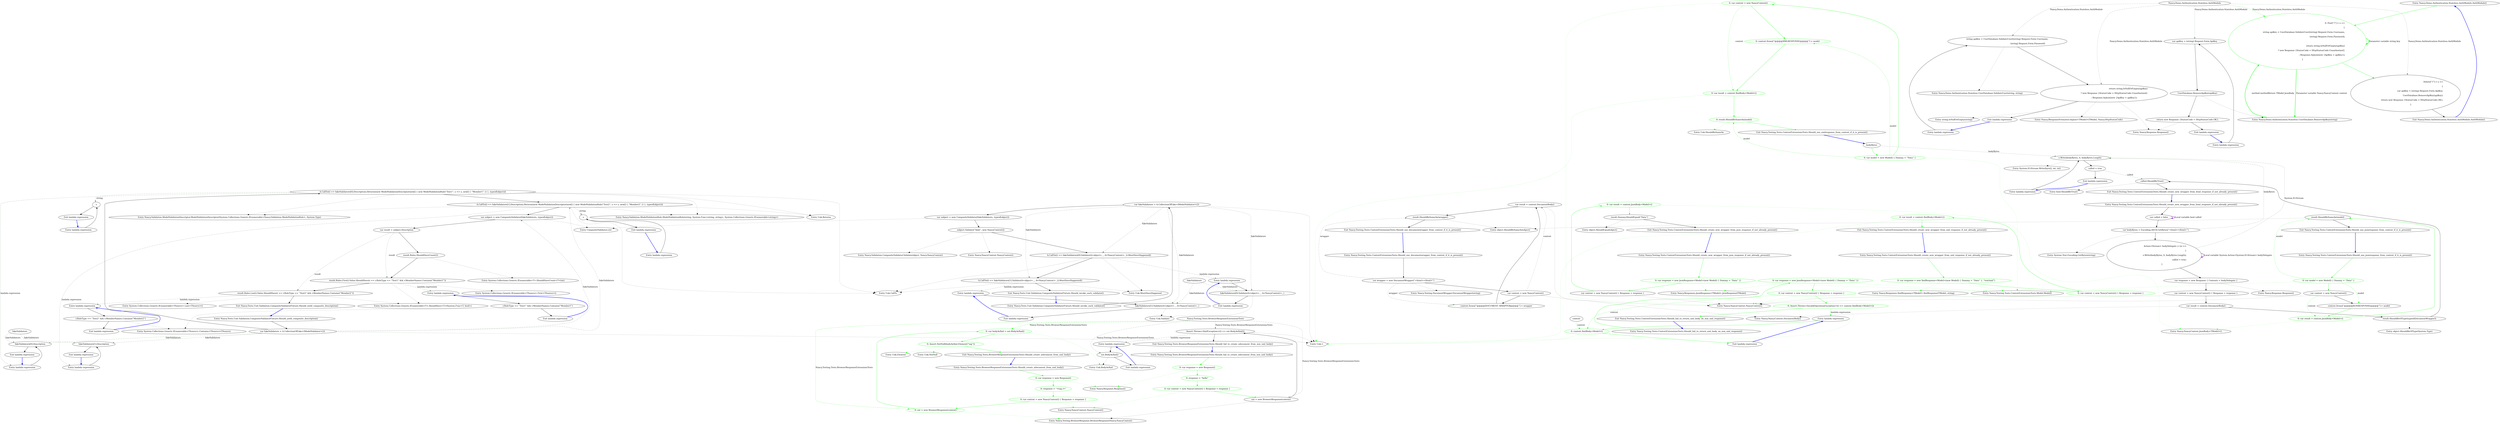 digraph  {
n56 [label=fakeValidators, span=""];
n57 [label=fakeValidators, span=""];
n0 [cluster="Nancy.Tests.Unit.Validation.CompositeValidatorFixture.Should_yield_composite_description()", label="Entry Nancy.Tests.Unit.Validation.CompositeValidatorFixture.Should_yield_composite_description()", span="10-10"];
n1 [cluster="Nancy.Tests.Unit.Validation.CompositeValidatorFixture.Should_yield_composite_description()", label="var fakeValidators = A.CollectionOfFake<IModelValidator>(2)", span="13-13"];
n2 [cluster="Nancy.Tests.Unit.Validation.CompositeValidatorFixture.Should_yield_composite_description()", label="A.CallTo(() => fakeValidators[0].Description).Returns(new ModelValidationDescriptor(new[] { new ModelValidationRule(''Test1'', s => s, new[] { ''Member1'' }) }, typeof(object)))", span="14-14"];
n10 [cluster="Unk.>", label="Entry Unk.>", span=""];
n21 [cluster="lambda expression", label="fakeValidators[0].Description", span="14-14"];
n3 [cluster="Nancy.Tests.Unit.Validation.CompositeValidatorFixture.Should_yield_composite_description()", label="A.CallTo(() => fakeValidators[1].Description).Returns(new ModelValidationDescriptor(new[] { new ModelValidationRule(''Test2'', s => s, new[] { ''Member2'' }) }, typeof(object)))", span="15-15"];
n27 [cluster="lambda expression", label="fakeValidators[1].Description", span="15-15"];
n4 [cluster="Nancy.Tests.Unit.Validation.CompositeValidatorFixture.Should_yield_composite_description()", label="var subject = new CompositeValidator(fakeValidators, typeof(object))", span="16-16"];
n11 [cluster="Unk.CallTo", label="Entry Unk.CallTo", span=""];
n12 [cluster="Nancy.Validation.ModelValidationDescriptor.ModelValidationDescriptor(System.Collections.Generic.IEnumerable<Nancy.Validation.ModelValidationRule>, System.Type)", label="Entry Nancy.Validation.ModelValidationDescriptor.ModelValidationDescriptor(System.Collections.Generic.IEnumerable<Nancy.Validation.ModelValidationRule>, System.Type)", span="15-15"];
n13 [cluster="Nancy.Validation.ModelValidationRule.ModelValidationRule(string, System.Func<string, string>, System.Collections.Generic.IEnumerable<string>)", label="Entry Nancy.Validation.ModelValidationRule.ModelValidationRule(string, System.Func<string, string>, System.Collections.Generic.IEnumerable<string>)", span="39-39"];
n14 [cluster="Unk.Returns", label="Entry Unk.Returns", span=""];
n20 [cluster="lambda expression", label="Entry lambda expression", span="14-14"];
n24 [cluster="lambda expression", label=s, span="14-14"];
n26 [cluster="lambda expression", label="Entry lambda expression", span="15-15"];
n30 [cluster="lambda expression", label=s, span="15-15"];
n5 [cluster="Nancy.Tests.Unit.Validation.CompositeValidatorFixture.Should_yield_composite_description()", label="var result = subject.Description", span="19-19"];
n15 [cluster="CompositeValidator.cstr", label="Entry CompositeValidator.cstr", span=""];
n6 [cluster="Nancy.Tests.Unit.Validation.CompositeValidatorFixture.Should_yield_composite_description()", label="result.Rules.ShouldHaveCount(2)", span="22-22"];
n7 [cluster="Nancy.Tests.Unit.Validation.CompositeValidatorFixture.Should_yield_composite_description()", label="result.Rules.First().Value.ShouldHave(r => r.RuleType == ''Test1'' && r.MemberNames.Contains(''Member1''))", span="23-23"];
n8 [cluster="Nancy.Tests.Unit.Validation.CompositeValidatorFixture.Should_yield_composite_description()", label="result.Rules.Last().Value.ShouldHave(r => r.RuleType == ''Test2'' && r.MemberNames.Contains(''Member2''))", span="24-24"];
n16 [cluster="System.Collections.Generic.IEnumerable<T>.ShouldHaveCount<T>(int)", label="Entry System.Collections.Generic.IEnumerable<T>.ShouldHaveCount<T>(int)", span="80-80"];
n17 [cluster="System.Collections.Generic.IEnumerable<TSource>.First<TSource>()", label="Entry System.Collections.Generic.IEnumerable<TSource>.First<TSource>()", span="0-0"];
n18 [cluster="System.Collections.Generic.IEnumerable<T>.ShouldHave<T>(System.Func<T, bool>)", label="Entry System.Collections.Generic.IEnumerable<T>.ShouldHave<T>(System.Func<T, bool>)", span="75-75"];
n32 [cluster="lambda expression", label="Entry lambda expression", span="23-23"];
n9 [cluster="Nancy.Tests.Unit.Validation.CompositeValidatorFixture.Should_yield_composite_description()", label="Exit Nancy.Tests.Unit.Validation.CompositeValidatorFixture.Should_yield_composite_description()", span="10-10"];
n19 [cluster="System.Collections.Generic.IEnumerable<TSource>.Last<TSource>()", label="Entry System.Collections.Generic.IEnumerable<TSource>.Last<TSource>()", span="0-0"];
n36 [cluster="lambda expression", label="Entry lambda expression", span="24-24"];
n22 [cluster="lambda expression", label="Exit lambda expression", span="14-14"];
n23 [cluster="lambda expression", label="Entry lambda expression", span="14-14"];
n25 [cluster="lambda expression", label="Exit lambda expression", span="14-14"];
n28 [cluster="lambda expression", label="Exit lambda expression", span="15-15"];
n29 [cluster="lambda expression", label="Entry lambda expression", span="15-15"];
n31 [cluster="lambda expression", label="Exit lambda expression", span="15-15"];
n33 [cluster="lambda expression", label="r.RuleType == ''Test1'' && r.MemberNames.Contains(''Member1'')", span="23-23"];
n34 [cluster="lambda expression", label="Exit lambda expression", span="23-23"];
n35 [cluster="System.Collections.Generic.IEnumerable<TSource>.Contains<TSource>(TSource)", label="Entry System.Collections.Generic.IEnumerable<TSource>.Contains<TSource>(TSource)", span="0-0"];
n37 [cluster="lambda expression", label="r.RuleType == ''Test2'' && r.MemberNames.Contains(''Member2'')", span="24-24"];
n38 [cluster="lambda expression", label="Exit lambda expression", span="24-24"];
n39 [cluster="Nancy.Tests.Unit.Validation.CompositeValidatorFixture.Should_invoke_each_validator()", label="Entry Nancy.Tests.Unit.Validation.CompositeValidatorFixture.Should_invoke_each_validator()", span="28-28"];
n40 [cluster="Nancy.Tests.Unit.Validation.CompositeValidatorFixture.Should_invoke_each_validator()", label="var fakeValidators = A.CollectionOfFake<IModelValidator>(2)", span="31-31"];
n41 [cluster="Nancy.Tests.Unit.Validation.CompositeValidatorFixture.Should_invoke_each_validator()", label="var subject = new CompositeValidator(fakeValidators, typeof(object))", span="32-32"];
n43 [cluster="Nancy.Tests.Unit.Validation.CompositeValidatorFixture.Should_invoke_each_validator()", label="A.CallTo(() => fakeValidators[0].Validate(A<object>._, A<NancyContext>._)).MustHaveHappened()", span="38-38"];
n50 [cluster="lambda expression", label="fakeValidators[0].Validate(A<object>._, A<NancyContext>._)", span="38-38"];
n44 [cluster="Nancy.Tests.Unit.Validation.CompositeValidatorFixture.Should_invoke_each_validator()", label="A.CallTo(() => fakeValidators[1].Validate(A<object>._, A<NancyContext>._)).MustHaveHappened()", span="39-39"];
n54 [cluster="lambda expression", label="fakeValidators[1].Validate(A<object>._, A<NancyContext>._)", span="39-39"];
n42 [cluster="Nancy.Tests.Unit.Validation.CompositeValidatorFixture.Should_invoke_each_validator()", label="subject.Validate(''blah'', new NancyContext())", span="35-35"];
n46 [cluster="Nancy.NancyContext.NancyContext()", label="Entry Nancy.NancyContext.NancyContext()", span="25-25"];
n47 [cluster="Nancy.Validation.CompositeValidator.Validate(object, Nancy.NancyContext)", label="Entry Nancy.Validation.CompositeValidator.Validate(object, Nancy.NancyContext)", span="44-44"];
n48 [cluster="Unk.MustHaveHappened", label="Entry Unk.MustHaveHappened", span=""];
n49 [cluster="lambda expression", label="Entry lambda expression", span="38-38"];
n45 [cluster="Nancy.Tests.Unit.Validation.CompositeValidatorFixture.Should_invoke_each_validator()", label="Exit Nancy.Tests.Unit.Validation.CompositeValidatorFixture.Should_invoke_each_validator()", span="28-28"];
n53 [cluster="lambda expression", label="Entry lambda expression", span="39-39"];
n51 [cluster="lambda expression", label="Exit lambda expression", span="38-38"];
n52 [cluster="Unk.Validate", label="Entry Unk.Validate", span=""];
n55 [cluster="lambda expression", label="Exit lambda expression", span="39-39"];
m0_13 [cluster="Unk.NotNull", file="BrowserResponseExtensionsTests.cs", label="Entry Unk.NotNull", span=""];
m0_12 [cluster="Unk.Element", file="BrowserResponseExtensionsTests.cs", label="Entry Unk.Element", span=""];
m0_11 [cluster="Unk.BodyAsXml", file="BrowserResponseExtensionsTests.cs", label="Entry Unk.BodyAsXml", span=""];
m0_10 [cluster="Nancy.Testing.BrowserResponse.BrowserResponse(Nancy.NancyContext)", file="BrowserResponseExtensionsTests.cs", label="Entry Nancy.Testing.BrowserResponse.BrowserResponse(Nancy.NancyContext)", span="17-17"];
m0_0 [cluster="Nancy.Testing.Tests.BrowserResponseExtensionsTests.Should_create_xdocument_from_xml_body()", file="BrowserResponseExtensionsTests.cs", label="Entry Nancy.Testing.Tests.BrowserResponseExtensionsTests.Should_create_xdocument_from_xml_body()", span="10-10"];
m0_1 [cluster="Nancy.Testing.Tests.BrowserResponseExtensionsTests.Should_create_xdocument_from_xml_body()", color=green, community=0, file="BrowserResponseExtensionsTests.cs", label="0: var response = new Response()", span="12-12"];
m0_2 [cluster="Nancy.Testing.Tests.BrowserResponseExtensionsTests.Should_create_xdocument_from_xml_body()", color=green, community=0, file="BrowserResponseExtensionsTests.cs", label="0: response = ''<tag />''", span="13-13"];
m0_3 [cluster="Nancy.Testing.Tests.BrowserResponseExtensionsTests.Should_create_xdocument_from_xml_body()", color=green, community=0, file="BrowserResponseExtensionsTests.cs", label="0: var context = new NancyContext() { Response = response }", span="15-15"];
m0_4 [cluster="Nancy.Testing.Tests.BrowserResponseExtensionsTests.Should_create_xdocument_from_xml_body()", color=green, community=0, file="BrowserResponseExtensionsTests.cs", label="0: sut = new BrowserResponse(context)", span="16-16"];
m0_5 [cluster="Nancy.Testing.Tests.BrowserResponseExtensionsTests.Should_create_xdocument_from_xml_body()", color=green, community=0, file="BrowserResponseExtensionsTests.cs", label="0: var bodyAsXml = sut.BodyAsXml()", span="16-16"];
m0_6 [cluster="Nancy.Testing.Tests.BrowserResponseExtensionsTests.Should_create_xdocument_from_xml_body()", color=green, community=0, file="BrowserResponseExtensionsTests.cs", label="0: Assert.NotNull(bodyAsXml.Element(''tag''))", span="18-18"];
m0_7 [cluster="Nancy.Testing.Tests.BrowserResponseExtensionsTests.Should_create_xdocument_from_xml_body()", file="BrowserResponseExtensionsTests.cs", label="Exit Nancy.Testing.Tests.BrowserResponseExtensionsTests.Should_create_xdocument_from_xml_body()", span="10-10"];
m0_9 [cluster="Nancy.NancyContext.NancyContext()", file="BrowserResponseExtensionsTests.cs", label="Entry Nancy.NancyContext.NancyContext()", span="16-16"];
m0_8 [cluster="Nancy.Response.Response()", file="BrowserResponseExtensionsTests.cs", label="Entry Nancy.Response.Response()", span="15-15"];
m0_22 [cluster="lambda expression", file="BrowserResponseExtensionsTests.cs", label="Entry lambda expression", span="30-30"];
m0_23 [cluster="lambda expression", file="BrowserResponseExtensionsTests.cs", label="sut.BodyAsXml()", span="30-30"];
m0_24 [cluster="lambda expression", file="BrowserResponseExtensionsTests.cs", label="Exit lambda expression", span="30-30"];
m0_14 [cluster="Nancy.Testing.Tests.BrowserResponseExtensionsTests.Should_fail_to_create_xdocument_from_non_xml_body()", file="BrowserResponseExtensionsTests.cs", label="Entry Nancy.Testing.Tests.BrowserResponseExtensionsTests.Should_fail_to_create_xdocument_from_non_xml_body()", span="22-22"];
m0_15 [cluster="Nancy.Testing.Tests.BrowserResponseExtensionsTests.Should_fail_to_create_xdocument_from_non_xml_body()", color=green, community=0, file="BrowserResponseExtensionsTests.cs", label="0: var response = new Response()", span="24-24"];
m0_16 [cluster="Nancy.Testing.Tests.BrowserResponseExtensionsTests.Should_fail_to_create_xdocument_from_non_xml_body()", color=green, community=0, file="BrowserResponseExtensionsTests.cs", label="0: response = ''hello''", span="25-25"];
m0_17 [cluster="Nancy.Testing.Tests.BrowserResponseExtensionsTests.Should_fail_to_create_xdocument_from_non_xml_body()", color=green, community=0, file="BrowserResponseExtensionsTests.cs", label="0: var context = new NancyContext() { Response = response }", span="27-27"];
m0_18 [cluster="Nancy.Testing.Tests.BrowserResponseExtensionsTests.Should_fail_to_create_xdocument_from_non_xml_body()", file="BrowserResponseExtensionsTests.cs", label="sut = new BrowserResponse(context)", span="28-28"];
m0_19 [cluster="Nancy.Testing.Tests.BrowserResponseExtensionsTests.Should_fail_to_create_xdocument_from_non_xml_body()", file="BrowserResponseExtensionsTests.cs", label="Assert.Throws<XmlException>(() => sut.BodyAsXml())", span="30-30"];
m0_20 [cluster="Nancy.Testing.Tests.BrowserResponseExtensionsTests.Should_fail_to_create_xdocument_from_non_xml_body()", file="BrowserResponseExtensionsTests.cs", label="Exit Nancy.Testing.Tests.BrowserResponseExtensionsTests.Should_fail_to_create_xdocument_from_non_xml_body()", span="22-22"];
m0_25 [file="BrowserResponseExtensionsTests.cs", label="Nancy.Testing.Tests.BrowserResponseExtensionsTests", span=""];
m1_61 [cluster="Nancy.Responses.XmlResponse<TModel>.XmlResponse(TModel, string)", file="ContextExtensionsTests.cs", label="Entry Nancy.Responses.XmlResponse<TModel>.XmlResponse(TModel, string)", span="8-8"];
m1_37 [cluster="Nancy.Testing.Tests.ContextExtensionsTests.Model.Model()", file="ContextExtensionsTests.cs", label="Entry Nancy.Testing.Tests.ContextExtensionsTests.Model.Model()", span="42-42"];
m1_56 [cluster="Nancy.Testing.Tests.ContextExtensionsTests.Should_create_new_wrapper_from_xml_response_if_not_already_present()", file="ContextExtensionsTests.cs", label="Entry Nancy.Testing.Tests.ContextExtensionsTests.Should_create_new_wrapper_from_xml_response_if_not_already_present()", span="83-83"];
m1_57 [cluster="Nancy.Testing.Tests.ContextExtensionsTests.Should_create_new_wrapper_from_xml_response_if_not_already_present()", color=green, community=0, file="ContextExtensionsTests.cs", label="0: var response = new XmlResponse<Model>(new Model() { Dummy = ''Data'' }, ''text/xml'')", span="85-85"];
m1_58 [cluster="Nancy.Testing.Tests.ContextExtensionsTests.Should_create_new_wrapper_from_xml_response_if_not_already_present()", color=green, community=0, file="ContextExtensionsTests.cs", label="0: var context = new NancyContext() { Response = response }", span="86-86"];
m1_59 [cluster="Nancy.Testing.Tests.ContextExtensionsTests.Should_create_new_wrapper_from_xml_response_if_not_already_present()", color=green, community=0, file="ContextExtensionsTests.cs", label="0: var result = context.XmlBody<Model>()", span="88-88"];
m1_60 [cluster="Nancy.Testing.Tests.ContextExtensionsTests.Should_create_new_wrapper_from_xml_response_if_not_already_present()", file="ContextExtensionsTests.cs", label="Exit Nancy.Testing.Tests.ContextExtensionsTests.Should_create_new_wrapper_from_xml_response_if_not_already_present()", span="83-83"];
m1_10 [cluster="object.ShouldBeSameAs(object)", file="ContextExtensionsTests.cs", label="Entry object.ShouldBeSameAs(object)", span="115-115"];
m1_62 [cluster="Nancy.Testing.Tests.ContextExtensionsTests.Should_fail_to_return_xml_body_on_non_xml_response()", file="ContextExtensionsTests.cs", label="Entry Nancy.Testing.Tests.ContextExtensionsTests.Should_fail_to_return_xml_body_on_non_xml_response()", span="93-93"];
m1_63 [cluster="Nancy.Testing.Tests.ContextExtensionsTests.Should_fail_to_return_xml_body_on_non_xml_response()", color=green, community=0, file="ContextExtensionsTests.cs", label="0: var response = new JsonResponse<Model>(new Model() { Dummy = ''Data'' })", span="95-95"];
m1_64 [cluster="Nancy.Testing.Tests.ContextExtensionsTests.Should_fail_to_return_xml_body_on_non_xml_response()", color=green, community=0, file="ContextExtensionsTests.cs", label="0: var context = new NancyContext() { Response = response }", span="96-96"];
m1_65 [cluster="Nancy.Testing.Tests.ContextExtensionsTests.Should_fail_to_return_xml_body_on_non_xml_response()", color=green, community=0, file="ContextExtensionsTests.cs", label="0: Assert.Throws<InvalidOperationException>(() => context.XmlBody<Model>())", span="98-98"];
m1_66 [cluster="Nancy.Testing.Tests.ContextExtensionsTests.Should_fail_to_return_xml_body_on_non_xml_response()", file="ContextExtensionsTests.cs", label="Exit Nancy.Testing.Tests.ContextExtensionsTests.Should_fail_to_return_xml_body_on_non_xml_response()", span="93-93"];
m1_38 [cluster="Nancy.NancyContext.JsonBody<TModel>()", file="ContextExtensionsTests.cs", label="Entry Nancy.NancyContext.JsonBody<TModel>()", span="47-47"];
m1_46 [cluster="object.ShouldEqual(object)", file="ContextExtensionsTests.cs", label="Entry object.ShouldEqual(object)", span="80-80"];
m1_47 [cluster="Nancy.Testing.Tests.ContextExtensionsTests.Should_use_xmlresponse_from_context_if_it_is_present()", file="ContextExtensionsTests.cs", label=bodyBytes, span=""];
m1_48 [cluster="Nancy.Testing.Tests.ContextExtensionsTests.Should_use_xmlresponse_from_context_if_it_is_present()", color=green, community=0, file="ContextExtensionsTests.cs", label="0: var model = new Model() { Dummy = ''Data'' }", span="73-73"];
m1_49 [cluster="Nancy.Testing.Tests.ContextExtensionsTests.Should_use_xmlresponse_from_context_if_it_is_present()", color=green, community=0, file="ContextExtensionsTests.cs", label="0: var context = new NancyContext()", span="74-74"];
m1_50 [cluster="Nancy.Testing.Tests.ContextExtensionsTests.Should_use_xmlresponse_from_context_if_it_is_present()", color=green, community=0, file="ContextExtensionsTests.cs", label="0: context.Items[''@@@@XMLRESPONSE@@@@''] = model", span="75-75"];
m1_52 [cluster="Nancy.Testing.Tests.ContextExtensionsTests.Should_use_xmlresponse_from_context_if_it_is_present()", color=green, community=0, file="ContextExtensionsTests.cs", label="0: result.ShouldBeSameAs(model)", span="79-79"];
m1_51 [cluster="Nancy.Testing.Tests.ContextExtensionsTests.Should_use_xmlresponse_from_context_if_it_is_present()", color=green, community=0, file="ContextExtensionsTests.cs", label="0: var result = context.XmlBody<Model>()", span="77-77"];
m1_53 [cluster="Nancy.Testing.Tests.ContextExtensionsTests.Should_use_xmlresponse_from_context_if_it_is_present()", file="ContextExtensionsTests.cs", label="Exit Nancy.Testing.Tests.ContextExtensionsTests.Should_use_xmlresponse_from_context_if_it_is_present()", span="71-71"];
m1_29 [cluster="System.IO.Stream.Write(byte[], int, int)", file="ContextExtensionsTests.cs", label="Entry System.IO.Stream.Write(byte[], int, int)", span="0-0"];
m1_39 [cluster="Nancy.Testing.Tests.ContextExtensionsTests.Should_create_new_wrapper_from_json_response_if_not_already_present()", file="ContextExtensionsTests.cs", label="Entry Nancy.Testing.Tests.ContextExtensionsTests.Should_create_new_wrapper_from_json_response_if_not_already_present()", span="60-60"];
m1_40 [cluster="Nancy.Testing.Tests.ContextExtensionsTests.Should_create_new_wrapper_from_json_response_if_not_already_present()", color=green, community=0, file="ContextExtensionsTests.cs", label="0: var response = new JsonResponse<Model>(new Model() { Dummy = ''Data'' })", span="62-62"];
m1_41 [cluster="Nancy.Testing.Tests.ContextExtensionsTests.Should_create_new_wrapper_from_json_response_if_not_already_present()", file="ContextExtensionsTests.cs", label="var context = new NancyContext() { Response = response }", span="63-63"];
m1_42 [cluster="Nancy.Testing.Tests.ContextExtensionsTests.Should_create_new_wrapper_from_json_response_if_not_already_present()", color=green, community=0, file="ContextExtensionsTests.cs", label="0: var result = context.JsonBody<Model>()", span="65-65"];
m1_43 [cluster="Nancy.Testing.Tests.ContextExtensionsTests.Should_create_new_wrapper_from_json_response_if_not_already_present()", file="ContextExtensionsTests.cs", label="result.Dummy.ShouldEqual(''Data'')", span="67-67"];
m1_44 [cluster="Nancy.Testing.Tests.ContextExtensionsTests.Should_create_new_wrapper_from_json_response_if_not_already_present()", file="ContextExtensionsTests.cs", label="Exit Nancy.Testing.Tests.ContextExtensionsTests.Should_create_new_wrapper_from_json_response_if_not_already_present()", span="60-60"];
m1_11 [cluster="Nancy.Testing.Tests.ContextExtensionsTests.Should_create_new_wrapper_from_html_response_if_not_already_present()", file="ContextExtensionsTests.cs", label="Entry Nancy.Testing.Tests.ContextExtensionsTests.Should_create_new_wrapper_from_html_response_if_not_already_present()", span="24-24"];
m1_12 [cluster="Nancy.Testing.Tests.ContextExtensionsTests.Should_create_new_wrapper_from_html_response_if_not_already_present()", file="ContextExtensionsTests.cs", label="var called = false", span="26-26"];
m1_13 [cluster="Nancy.Testing.Tests.ContextExtensionsTests.Should_create_new_wrapper_from_html_response_if_not_already_present()", file="ContextExtensionsTests.cs", label="var bodyBytes = Encoding.ASCII.GetBytes(''<html></html>'')", span="27-27"];
m1_14 [cluster="Nancy.Testing.Tests.ContextExtensionsTests.Should_create_new_wrapper_from_html_response_if_not_already_present()", file="ContextExtensionsTests.cs", label="Action<Stream> bodyDelegate = (s) =>\r\n			{\r\n				s.Write(bodyBytes, 0, bodyBytes.Length);\r\n				called = true;\r\n			}", span="28-32"];
m1_15 [cluster="Nancy.Testing.Tests.ContextExtensionsTests.Should_create_new_wrapper_from_html_response_if_not_already_present()", file="ContextExtensionsTests.cs", label="var response = new Response { Contents = bodyDelegate }", span="33-33"];
m1_16 [cluster="Nancy.Testing.Tests.ContextExtensionsTests.Should_create_new_wrapper_from_html_response_if_not_already_present()", file="ContextExtensionsTests.cs", label="var context = new NancyContext() { Response = response }", span="34-34"];
m1_17 [cluster="Nancy.Testing.Tests.ContextExtensionsTests.Should_create_new_wrapper_from_html_response_if_not_already_present()", file="ContextExtensionsTests.cs", label="var result = context.DocumentBody()", span="36-36"];
m1_18 [cluster="Nancy.Testing.Tests.ContextExtensionsTests.Should_create_new_wrapper_from_html_response_if_not_already_present()", file="ContextExtensionsTests.cs", label="result.ShouldBeOfType(typeof(DocumentWrapper))", span="38-38"];
m1_19 [cluster="Nancy.Testing.Tests.ContextExtensionsTests.Should_create_new_wrapper_from_html_response_if_not_already_present()", file="ContextExtensionsTests.cs", label="called.ShouldBeTrue()", span="39-39"];
m1_20 [cluster="Nancy.Testing.Tests.ContextExtensionsTests.Should_create_new_wrapper_from_html_response_if_not_already_present()", file="ContextExtensionsTests.cs", label="Exit Nancy.Testing.Tests.ContextExtensionsTests.Should_create_new_wrapper_from_html_response_if_not_already_present()", span="24-24"];
m1_7 [cluster="Nancy.Testing.DocumentWrapper.DocumentWrapper(string)", file="ContextExtensionsTests.cs", label="Entry Nancy.Testing.DocumentWrapper.DocumentWrapper(string)", span="47-47"];
m1_24 [cluster="bool.ShouldBeTrue()", file="ContextExtensionsTests.cs", label="Entry bool.ShouldBeTrue()", span="70-70"];
m1_0 [cluster="Nancy.Testing.Tests.ContextExtensionsTests.Should_use_documentwrapper_from_context_if_it_is_present()", file="ContextExtensionsTests.cs", label="Entry Nancy.Testing.Tests.ContextExtensionsTests.Should_use_documentwrapper_from_context_if_it_is_present()", span="12-12"];
m1_1 [cluster="Nancy.Testing.Tests.ContextExtensionsTests.Should_use_documentwrapper_from_context_if_it_is_present()", file="ContextExtensionsTests.cs", label="var wrapper = new DocumentWrapper(''<html></html>'')", span="14-14"];
m1_2 [cluster="Nancy.Testing.Tests.ContextExtensionsTests.Should_use_documentwrapper_from_context_if_it_is_present()", file="ContextExtensionsTests.cs", label="var context = new NancyContext()", span="15-15"];
m1_3 [cluster="Nancy.Testing.Tests.ContextExtensionsTests.Should_use_documentwrapper_from_context_if_it_is_present()", file="ContextExtensionsTests.cs", label="context.Items[''@@@@DOCUMENT_WRAPPER@@@@''] = wrapper", span="16-16"];
m1_5 [cluster="Nancy.Testing.Tests.ContextExtensionsTests.Should_use_documentwrapper_from_context_if_it_is_present()", file="ContextExtensionsTests.cs", label="result.ShouldBeSameAs(wrapper)", span="20-20"];
m1_4 [cluster="Nancy.Testing.Tests.ContextExtensionsTests.Should_use_documentwrapper_from_context_if_it_is_present()", file="ContextExtensionsTests.cs", label="var result = context.DocumentBody()", span="18-18"];
m1_6 [cluster="Nancy.Testing.Tests.ContextExtensionsTests.Should_use_documentwrapper_from_context_if_it_is_present()", file="ContextExtensionsTests.cs", label="Exit Nancy.Testing.Tests.ContextExtensionsTests.Should_use_documentwrapper_from_context_if_it_is_present()", span="12-12"];
m1_55 [cluster="Unk.ShouldBeSameAs", file="ContextExtensionsTests.cs", label="Entry Unk.ShouldBeSameAs", span=""];
m1_8 [cluster="Nancy.NancyContext.NancyContext()", file="ContextExtensionsTests.cs", label="Entry Nancy.NancyContext.NancyContext()", span="16-16"];
m1_67 [cluster="lambda expression", file="ContextExtensionsTests.cs", label="Entry lambda expression", span="98-98"];
m1_26 [cluster="lambda expression", file="ContextExtensionsTests.cs", label="s.Write(bodyBytes, 0, bodyBytes.Length)", span="30-30"];
m1_25 [cluster="lambda expression", file="ContextExtensionsTests.cs", label="Entry lambda expression", span="28-32"];
m1_27 [cluster="lambda expression", file="ContextExtensionsTests.cs", label="called = true", span="31-31"];
m1_28 [cluster="lambda expression", file="ContextExtensionsTests.cs", label="Exit lambda expression", span="28-32"];
m1_68 [cluster="lambda expression", color=green, community=0, file="ContextExtensionsTests.cs", label="0: context.XmlBody<Model>()", span="98-98"];
m1_69 [cluster="lambda expression", file="ContextExtensionsTests.cs", label="Exit lambda expression", span="98-98"];
m1_21 [cluster="System.Text.Encoding.GetBytes(string)", file="ContextExtensionsTests.cs", label="Entry System.Text.Encoding.GetBytes(string)", span="0-0"];
m1_9 [cluster="Nancy.NancyContext.DocumentBody()", file="ContextExtensionsTests.cs", label="Entry Nancy.NancyContext.DocumentBody()", span="34-34"];
m1_45 [cluster="Nancy.Responses.JsonResponse<TModel>.JsonResponse(TModel)", file="ContextExtensionsTests.cs", label="Entry Nancy.Responses.JsonResponse<TModel>.JsonResponse(TModel)", span="8-8"];
m1_23 [cluster="object.ShouldBeOfType(System.Type)", file="ContextExtensionsTests.cs", label="Entry object.ShouldBeOfType(System.Type)", span="140-140"];
m1_30 [cluster="Nancy.Testing.Tests.ContextExtensionsTests.Should_use_jsonresponse_from_context_if_it_is_present()", file="ContextExtensionsTests.cs", label="Entry Nancy.Testing.Tests.ContextExtensionsTests.Should_use_jsonresponse_from_context_if_it_is_present()", span="48-48"];
m1_31 [cluster="Nancy.Testing.Tests.ContextExtensionsTests.Should_use_jsonresponse_from_context_if_it_is_present()", color=green, community=0, file="ContextExtensionsTests.cs", label="0: var model = new Model() { Dummy = ''Data'' }", span="50-50"];
m1_32 [cluster="Nancy.Testing.Tests.ContextExtensionsTests.Should_use_jsonresponse_from_context_if_it_is_present()", file="ContextExtensionsTests.cs", label="var context = new NancyContext()", span="51-51"];
m1_33 [cluster="Nancy.Testing.Tests.ContextExtensionsTests.Should_use_jsonresponse_from_context_if_it_is_present()", file="ContextExtensionsTests.cs", label="context.Items[''@@@@JSONRESPONSE@@@@''] = model", span="52-52"];
m1_35 [cluster="Nancy.Testing.Tests.ContextExtensionsTests.Should_use_jsonresponse_from_context_if_it_is_present()", file="ContextExtensionsTests.cs", label="result.ShouldBeSameAs(model)", span="56-56"];
m1_34 [cluster="Nancy.Testing.Tests.ContextExtensionsTests.Should_use_jsonresponse_from_context_if_it_is_present()", color=green, community=0, file="ContextExtensionsTests.cs", label="0: var result = context.JsonBody<Model>()", span="54-54"];
m1_36 [cluster="Nancy.Testing.Tests.ContextExtensionsTests.Should_use_jsonresponse_from_context_if_it_is_present()", file="ContextExtensionsTests.cs", label="Exit Nancy.Testing.Tests.ContextExtensionsTests.Should_use_jsonresponse_from_context_if_it_is_present()", span="48-48"];
m1_22 [cluster="Nancy.Response.Response()", file="ContextExtensionsTests.cs", label="Entry Nancy.Response.Response()", span="15-15"];
m1_71 [file="ContextExtensionsTests.cs", label=context, span=""];
m2_0 [cluster="Nancy.Demo.Authentication.Stateless.AuthModule.AuthModule()", file="NancyContextExtensions.cs", label="Entry Nancy.Demo.Authentication.Stateless.AuthModule.AuthModule()", span="4-4"];
m2_1 [cluster="Nancy.Demo.Authentication.Stateless.AuthModule.AuthModule()", color=green, community=0, file="NancyContextExtensions.cs", label="0: Post[''/''] = x =>\r\n                {\r\n                    string apiKey = UserDatabase.ValidateUser((string) Request.Form.Username,\r\n                                                              (string) Request.Form.Password);\r\n\r\n                    return string.IsNullOrEmpty(apiKey)\r\n                               ? new Response {StatusCode = HttpStatusCode.Unauthorized}\r\n                               : Response.AsJson(new {ApiKey = apiKey});\r\n                }", span="7-15"];
m2_2 [cluster="Nancy.Demo.Authentication.Stateless.AuthModule.AuthModule()", file="NancyContextExtensions.cs", label="Delete[''/''] = x =>\r\n                {\r\n                    var apiKey = (string) Request.Form.ApiKey;\r\n                    UserDatabase.RemoveApiKey(apiKey);\r\n                    return new Response {StatusCode = HttpStatusCode.OK};\r\n                }", span="18-23"];
m2_3 [cluster="Nancy.Demo.Authentication.Stateless.AuthModule.AuthModule()", file="NancyContextExtensions.cs", label="Exit Nancy.Demo.Authentication.Stateless.AuthModule.AuthModule()", span="4-4"];
m2_8 [cluster="Nancy.Demo.Authentication.Stateless.UserDatabase.ValidateUser(string, string)", file="NancyContextExtensions.cs", label="Entry Nancy.Demo.Authentication.Stateless.UserDatabase.ValidateUser(string, string)", span="31-31"];
m2_11 [cluster="Nancy.IResponseFormatter.AsJson<TModel>(TModel, Nancy.HttpStatusCode)", file="NancyContextExtensions.cs", label="Entry Nancy.IResponseFormatter.AsJson<TModel>(TModel, Nancy.HttpStatusCode)", span="52-52"];
m2_9 [cluster="string.IsNullOrEmpty(string)", file="NancyContextExtensions.cs", label="Entry string.IsNullOrEmpty(string)", span="0-0"];
m2_17 [cluster="Nancy.Demo.Authentication.Stateless.UserDatabase.RemoveApiKey(string)", file="NancyContextExtensions.cs", label="Entry Nancy.Demo.Authentication.Stateless.UserDatabase.RemoveApiKey(string)", span="47-47"];
m2_10 [cluster="Nancy.Response.Response()", file="NancyContextExtensions.cs", label="Entry Nancy.Response.Response()", span="20-20"];
m2_12 [cluster="lambda expression", file="NancyContextExtensions.cs", label="Entry lambda expression", span="18-23"];
m2_4 [cluster="lambda expression", file="NancyContextExtensions.cs", label="Entry lambda expression", span="7-15"];
m2_5 [cluster="lambda expression", file="NancyContextExtensions.cs", label="string apiKey = UserDatabase.ValidateUser((string) Request.Form.Username,\r\n                                                              (string) Request.Form.Password)", span="9-10"];
m2_6 [cluster="lambda expression", file="NancyContextExtensions.cs", label="return string.IsNullOrEmpty(apiKey)\r\n                               ? new Response {StatusCode = HttpStatusCode.Unauthorized}\r\n                               : Response.AsJson(new {ApiKey = apiKey});", span="12-14"];
m2_7 [cluster="lambda expression", file="NancyContextExtensions.cs", label="Exit lambda expression", span="7-15"];
m2_13 [cluster="lambda expression", file="NancyContextExtensions.cs", label="var apiKey = (string) Request.Form.ApiKey", span="20-20"];
m2_14 [cluster="lambda expression", file="NancyContextExtensions.cs", label="UserDatabase.RemoveApiKey(apiKey)", span="21-21"];
m2_15 [cluster="lambda expression", file="NancyContextExtensions.cs", label="return new Response {StatusCode = HttpStatusCode.OK};", span="22-22"];
m2_16 [cluster="lambda expression", file="NancyContextExtensions.cs", label="Exit lambda expression", span="18-23"];
m2_18 [file="NancyContextExtensions.cs", label="Nancy.Demo.Authentication.Stateless.AuthModule", span=""];
n56 -> n21  [color=darkseagreen4, key=1, label=fakeValidators, style=dashed];
n56 -> n27  [color=darkseagreen4, key=1, label=fakeValidators, style=dashed];
n57 -> n50  [color=darkseagreen4, key=1, label=fakeValidators, style=dashed];
n57 -> n54  [color=darkseagreen4, key=1, label=fakeValidators, style=dashed];
n0 -> n1  [key=0, style=solid];
n1 -> n2  [key=0, style=solid];
n1 -> n10  [key=2, style=dotted];
n1 -> n21  [color=darkseagreen4, key=1, label=fakeValidators, style=dashed];
n1 -> n3  [color=darkseagreen4, key=1, label=fakeValidators, style=dashed];
n1 -> n27  [color=darkseagreen4, key=1, label=fakeValidators, style=dashed];
n1 -> n4  [color=darkseagreen4, key=1, label=fakeValidators, style=dashed];
n2 -> n3  [key=0, style=solid];
n2 -> n11  [key=2, style=dotted];
n2 -> n12  [key=2, style=dotted];
n2 -> n13  [key=2, style=dotted];
n2 -> n14  [key=2, style=dotted];
n2 -> n20  [color=darkseagreen4, key=1, label="lambda expression", style=dashed];
n2 -> n24  [color=darkseagreen4, key=1, label=string, style=dashed];
n21 -> n22  [key=0, style=solid];
n3 -> n4  [key=0, style=solid];
n3 -> n11  [key=2, style=dotted];
n3 -> n12  [key=2, style=dotted];
n3 -> n13  [key=2, style=dotted];
n3 -> n14  [key=2, style=dotted];
n3 -> n26  [color=darkseagreen4, key=1, label="lambda expression", style=dashed];
n3 -> n30  [color=darkseagreen4, key=1, label=string, style=dashed];
n27 -> n28  [key=0, style=solid];
n4 -> n5  [key=0, style=solid];
n4 -> n15  [key=2, style=dotted];
n20 -> n21  [key=0, style=solid];
n24 -> n25  [key=0, style=solid];
n26 -> n27  [key=0, style=solid];
n30 -> n31  [key=0, style=solid];
n5 -> n6  [key=0, style=solid];
n5 -> n7  [color=darkseagreen4, key=1, label=result, style=dashed];
n5 -> n8  [color=darkseagreen4, key=1, label=result, style=dashed];
n6 -> n7  [key=0, style=solid];
n6 -> n16  [key=2, style=dotted];
n7 -> n8  [key=0, style=solid];
n7 -> n17  [key=2, style=dotted];
n7 -> n18  [key=2, style=dotted];
n7 -> n32  [color=darkseagreen4, key=1, label="lambda expression", style=dashed];
n8 -> n9  [key=0, style=solid];
n8 -> n19  [key=2, style=dotted];
n8 -> n18  [key=2, style=dotted];
n8 -> n36  [color=darkseagreen4, key=1, label="lambda expression", style=dashed];
n32 -> n33  [key=0, style=solid];
n9 -> n0  [color=blue, key=0, style=bold];
n36 -> n37  [key=0, style=solid];
n22 -> n20  [color=blue, key=0, style=bold];
n23 -> n24  [key=0, style=solid];
n25 -> n23  [color=blue, key=0, style=bold];
n28 -> n26  [color=blue, key=0, style=bold];
n29 -> n30  [key=0, style=solid];
n31 -> n29  [color=blue, key=0, style=bold];
n33 -> n34  [key=0, style=solid];
n33 -> n35  [key=2, style=dotted];
n34 -> n32  [color=blue, key=0, style=bold];
n37 -> n38  [key=0, style=solid];
n37 -> n35  [key=2, style=dotted];
n38 -> n36  [color=blue, key=0, style=bold];
n39 -> n40  [key=0, style=solid];
n40 -> n41  [key=0, style=solid];
n40 -> n10  [key=2, style=dotted];
n40 -> n43  [color=darkseagreen4, key=1, label=fakeValidators, style=dashed];
n40 -> n50  [color=darkseagreen4, key=1, label=fakeValidators, style=dashed];
n40 -> n44  [color=darkseagreen4, key=1, label=fakeValidators, style=dashed];
n40 -> n54  [color=darkseagreen4, key=1, label=fakeValidators, style=dashed];
n41 -> n42  [key=0, style=solid];
n41 -> n15  [key=2, style=dotted];
n43 -> n44  [key=0, style=solid];
n43 -> n11  [key=2, style=dotted];
n43 -> n48  [key=2, style=dotted];
n43 -> n49  [color=darkseagreen4, key=1, label="lambda expression", style=dashed];
n50 -> n51  [key=0, style=solid];
n50 -> n52  [key=2, style=dotted];
n44 -> n45  [key=0, style=solid];
n44 -> n11  [key=2, style=dotted];
n44 -> n48  [key=2, style=dotted];
n44 -> n53  [color=darkseagreen4, key=1, label="lambda expression", style=dashed];
n54 -> n55  [key=0, style=solid];
n54 -> n52  [key=2, style=dotted];
n42 -> n43  [key=0, style=solid];
n42 -> n46  [key=2, style=dotted];
n42 -> n47  [key=2, style=dotted];
n49 -> n50  [key=0, style=solid];
n45 -> n39  [color=blue, key=0, style=bold];
n53 -> n54  [key=0, style=solid];
n51 -> n49  [color=blue, key=0, style=bold];
n55 -> n53  [color=blue, key=0, style=bold];
m0_0 -> m0_1  [color=green, key=0, style=solid];
m0_1 -> m0_2  [color=green, key=0, style=solid];
m0_1 -> m0_8  [color=green, key=2, style=dotted];
m0_2 -> m0_3  [color=green, key=0, style=solid];
m0_3 -> m0_4  [color=green, key=0, style=solid];
m0_3 -> m0_9  [color=green, key=2, style=dotted];
m0_4 -> m0_5  [color=green, key=0, style=solid];
m0_4 -> m0_10  [color=green, key=2, style=dotted];
m0_5 -> m0_6  [color=green, key=0, style=solid];
m0_5 -> m0_11  [color=green, key=2, style=dotted];
m0_6 -> m0_7  [color=green, key=0, style=solid];
m0_6 -> m0_12  [color=green, key=2, style=dotted];
m0_6 -> m0_13  [color=green, key=2, style=dotted];
m0_7 -> m0_0  [color=blue, key=0, style=bold];
m0_22 -> m0_23  [key=0, style=solid];
m0_23 -> m0_11  [key=2, style=dotted];
m0_23 -> m0_24  [key=0, style=solid];
m0_24 -> m0_22  [color=blue, key=0, style=bold];
m0_14 -> m0_15  [color=green, key=0, style=solid];
m0_15 -> m0_16  [color=green, key=0, style=solid];
m0_15 -> m0_8  [color=green, key=2, style=dotted];
m0_16 -> m0_17  [color=green, key=0, style=solid];
m0_17 -> m0_18  [color=green, key=0, style=solid];
m0_17 -> m0_9  [color=green, key=2, style=dotted];
m0_18 -> m0_10  [key=2, style=dotted];
m0_18 -> m0_19  [key=0, style=solid];
m0_19 -> m0_20  [key=0, style=solid];
m0_19 -> n10  [key=2, style=dotted];
m0_19 -> m0_22  [color=darkseagreen4, key=1, label="lambda expression", style=dashed];
m0_20 -> m0_14  [color=blue, key=0, style=bold];
m0_25 -> m0_4  [color=green, key=1, label="Nancy.Testing.Tests.BrowserResponseExtensionsTests", style=dashed];
m0_25 -> m0_5  [color=green, key=1, label="Nancy.Testing.Tests.BrowserResponseExtensionsTests", style=dashed];
m0_25 -> m0_18  [color=darkseagreen4, key=1, label="Nancy.Testing.Tests.BrowserResponseExtensionsTests", style=dashed];
m0_25 -> m0_19  [color=darkseagreen4, key=1, label="Nancy.Testing.Tests.BrowserResponseExtensionsTests", style=dashed];
m0_25 -> m0_23  [color=darkseagreen4, key=1, label="Nancy.Testing.Tests.BrowserResponseExtensionsTests", style=dashed];
m1_56 -> m1_57  [color=green, key=0, style=solid];
m1_57 -> m1_58  [color=green, key=0, style=solid];
m1_57 -> m1_61  [color=green, key=2, style=dotted];
m1_57 -> m1_37  [color=green, key=2, style=dotted];
m1_58 -> m1_59  [color=green, key=0, style=solid];
m1_58 -> m1_8  [color=green, key=2, style=dotted];
m1_59 -> m1_60  [color=green, key=0, style=solid];
m1_59 -> n10  [color=green, key=2, style=dotted];
m1_60 -> m1_56  [color=blue, key=0, style=bold];
m1_62 -> m1_63  [color=green, key=0, style=solid];
m1_63 -> m1_64  [color=green, key=0, style=solid];
m1_63 -> m1_45  [color=green, key=2, style=dotted];
m1_63 -> m1_37  [color=green, key=2, style=dotted];
m1_64 -> m1_65  [color=green, key=0, style=solid];
m1_64 -> m1_8  [color=green, key=2, style=dotted];
m1_64 -> m1_68  [color=green, key=1, label=context, style=dashed];
m1_65 -> m1_66  [color=green, key=0, style=solid];
m1_65 -> n10  [color=green, key=2, style=dotted];
m1_65 -> m1_67  [color=green, key=1, label="lambda expression", style=dashed];
m1_66 -> m1_62  [color=blue, key=0, style=bold];
m1_47 -> m1_48  [color=green, key=0, style=solid];
m1_47 -> m1_26  [color=darkseagreen4, key=1, label=bodyBytes, style=dashed];
m1_48 -> m1_49  [color=green, key=0, style=solid];
m1_48 -> m1_37  [color=green, key=2, style=dotted];
m1_48 -> m1_50  [color=green, key=1, label=model, style=dashed];
m1_48 -> m1_52  [color=green, key=1, label=model, style=dashed];
m1_49 -> m1_50  [color=green, key=0, style=solid];
m1_49 -> m1_8  [color=green, key=2, style=dotted];
m1_49 -> m1_51  [color=green, key=1, label=context, style=dashed];
m1_50 -> m1_51  [color=green, key=0, style=solid];
m1_52 -> m1_53  [color=green, key=0, style=solid];
m1_52 -> m1_55  [color=green, key=2, style=dotted];
m1_51 -> m1_52  [color=green, key=0, style=solid];
m1_51 -> n10  [color=green, key=2, style=dotted];
m1_53 -> m1_47  [color=blue, key=0, style=bold];
m1_39 -> m1_40  [color=green, key=0, style=solid];
m1_40 -> m1_41  [color=green, key=0, style=solid];
m1_40 -> m1_45  [color=green, key=2, style=dotted];
m1_40 -> m1_37  [color=green, key=2, style=dotted];
m1_41 -> m1_42  [color=green, key=0, style=solid];
m1_41 -> m1_8  [key=2, style=dotted];
m1_42 -> m1_43  [color=green, key=0, style=solid];
m1_42 -> m1_38  [color=green, key=2, style=dotted];
m1_43 -> m1_44  [key=0, style=solid];
m1_43 -> m1_46  [key=2, style=dotted];
m1_44 -> m1_39  [color=blue, key=0, style=bold];
m1_11 -> m1_12  [key=0, style=solid];
m1_12 -> m1_13  [key=0, style=solid];
m1_12 -> m1_12  [color=darkorchid, key=3, label="Local variable bool called", style=bold];
m1_13 -> m1_14  [key=0, style=solid];
m1_13 -> m1_21  [key=2, style=dotted];
m1_13 -> m1_26  [color=darkseagreen4, key=1, label=bodyBytes, style=dashed];
m1_14 -> m1_15  [key=0, style=solid];
m1_14 -> m1_26  [color=darkseagreen4, key=1, label="System.IO.Stream", style=dashed];
m1_14 -> m1_14  [color=darkorchid, key=3, label="Local variable System.Action<System.IO.Stream> bodyDelegate", style=bold];
m1_15 -> m1_16  [key=0, style=solid];
m1_15 -> m1_22  [key=2, style=dotted];
m1_16 -> m1_17  [key=0, style=solid];
m1_16 -> m1_8  [key=2, style=dotted];
m1_17 -> m1_18  [key=0, style=solid];
m1_17 -> m1_9  [key=2, style=dotted];
m1_18 -> m1_19  [key=0, style=solid];
m1_18 -> m1_23  [key=2, style=dotted];
m1_19 -> m1_20  [key=0, style=solid];
m1_19 -> m1_24  [key=2, style=dotted];
m1_20 -> m1_11  [color=blue, key=0, style=bold];
m1_0 -> m1_1  [key=0, style=solid];
m1_1 -> m1_2  [key=0, style=solid];
m1_1 -> m1_7  [key=2, style=dotted];
m1_1 -> m1_3  [color=darkseagreen4, key=1, label=wrapper, style=dashed];
m1_1 -> m1_5  [color=darkseagreen4, key=1, label=wrapper, style=dashed];
m1_2 -> m1_3  [key=0, style=solid];
m1_2 -> m1_8  [key=2, style=dotted];
m1_2 -> m1_4  [color=darkseagreen4, key=1, label=context, style=dashed];
m1_3 -> m1_4  [key=0, style=solid];
m1_5 -> m1_6  [key=0, style=solid];
m1_5 -> m1_10  [key=2, style=dotted];
m1_4 -> m1_5  [key=0, style=solid];
m1_4 -> m1_9  [key=2, style=dotted];
m1_6 -> m1_0  [color=blue, key=0, style=bold];
m1_67 -> m1_68  [color=green, key=0, style=solid];
m1_26 -> m1_27  [key=0, style=solid];
m1_26 -> m1_29  [key=2, style=dotted];
m1_25 -> m1_26  [key=0, style=solid];
m1_27 -> m1_28  [key=0, style=solid];
m1_27 -> m1_19  [color=darkseagreen4, key=1, label=called, style=dashed];
m1_28 -> m1_25  [color=blue, key=0, style=bold];
m1_68 -> m1_69  [color=green, key=0, style=solid];
m1_68 -> n10  [color=green, key=2, style=dotted];
m1_69 -> m1_67  [color=blue, key=0, style=bold];
m1_30 -> m1_31  [color=green, key=0, style=solid];
m1_31 -> m1_32  [color=green, key=0, style=solid];
m1_31 -> m1_37  [color=green, key=2, style=dotted];
m1_31 -> m1_33  [color=green, key=1, label=model, style=dashed];
m1_31 -> m1_35  [color=green, key=1, label=model, style=dashed];
m1_32 -> m1_33  [key=0, style=solid];
m1_32 -> m1_8  [key=2, style=dotted];
m1_32 -> m1_34  [color=green, key=1, label=context, style=dashed];
m1_33 -> m1_34  [color=green, key=0, style=solid];
m1_35 -> m1_36  [key=0, style=solid];
m1_35 -> m1_10  [key=2, style=dotted];
m1_34 -> m1_35  [color=green, key=0, style=solid];
m1_34 -> m1_38  [color=green, key=2, style=dotted];
m1_36 -> m1_30  [color=blue, key=0, style=bold];
m1_71 -> m1_68  [color=green, key=1, label=context, style=dashed];
m2_0 -> m2_1  [color=green, key=0, style=solid];
m2_1 -> m2_2  [color=green, key=0, style=solid];
m2_1 -> m2_1  [color=green, key=3, label="Parameter variable string key", style=bold];
m2_1 -> m2_17  [color=green, key=3, label="Parameter variable Nancy.NancyContext context", style=bold];
m2_2 -> m2_3  [key=0, style=solid];
m2_3 -> m2_0  [color=blue, key=0, style=bold];
m2_17 -> m2_1  [color=green, key=3, label="method methodReturn TModel JsonBody", style=bold];
m2_12 -> m2_13  [key=0, style=solid];
m2_4 -> m2_5  [key=0, style=solid];
m2_5 -> m2_6  [key=0, style=solid];
m2_5 -> m2_8  [key=2, style=dotted];
m2_6 -> m2_7  [key=0, style=solid];
m2_6 -> m2_9  [key=2, style=dotted];
m2_6 -> m2_10  [key=2, style=dotted];
m2_6 -> m2_11  [key=2, style=dotted];
m2_7 -> m2_4  [color=blue, key=0, style=bold];
m2_13 -> m2_14  [key=0, style=solid];
m2_14 -> m2_15  [key=0, style=solid];
m2_14 -> m2_17  [key=2, style=dotted];
m2_15 -> m2_16  [key=0, style=solid];
m2_15 -> m2_10  [key=2, style=dotted];
m2_16 -> m2_12  [color=blue, key=0, style=bold];
m2_18 -> m2_1  [color=green, key=1, label="Nancy.Demo.Authentication.Stateless.AuthModule", style=dashed];
m2_18 -> m2_5  [color=darkseagreen4, key=1, label="Nancy.Demo.Authentication.Stateless.AuthModule", style=dashed];
m2_18 -> m2_6  [color=darkseagreen4, key=1, label="Nancy.Demo.Authentication.Stateless.AuthModule", style=dashed];
m2_18 -> m2_2  [color=darkseagreen4, key=1, label="Nancy.Demo.Authentication.Stateless.AuthModule", style=dashed];
m2_18 -> m2_13  [color=darkseagreen4, key=1, label="Nancy.Demo.Authentication.Stateless.AuthModule", style=dashed];
}
